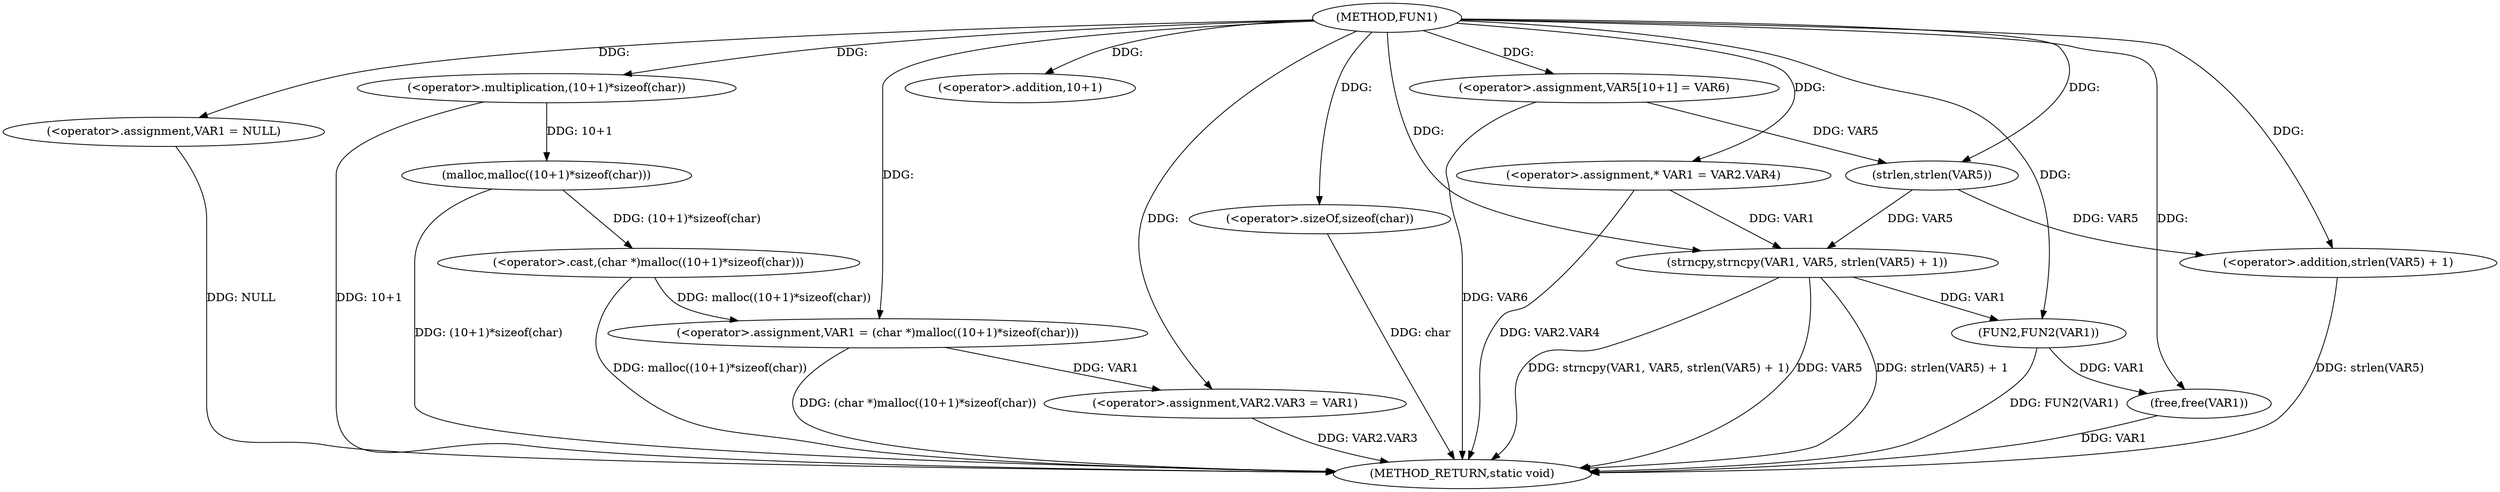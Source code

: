 digraph FUN1 {  
"1000100" [label = "(METHOD,FUN1)" ]
"1000146" [label = "(METHOD_RETURN,static void)" ]
"1000104" [label = "(<operator>.assignment,VAR1 = NULL)" ]
"1000107" [label = "(<operator>.assignment,VAR1 = (char *)malloc((10+1)*sizeof(char)))" ]
"1000109" [label = "(<operator>.cast,(char *)malloc((10+1)*sizeof(char)))" ]
"1000111" [label = "(malloc,malloc((10+1)*sizeof(char)))" ]
"1000112" [label = "(<operator>.multiplication,(10+1)*sizeof(char))" ]
"1000113" [label = "(<operator>.addition,10+1)" ]
"1000116" [label = "(<operator>.sizeOf,sizeof(char))" ]
"1000118" [label = "(<operator>.assignment,VAR2.VAR3 = VAR1)" ]
"1000125" [label = "(<operator>.assignment,* VAR1 = VAR2.VAR4)" ]
"1000132" [label = "(<operator>.assignment,VAR5[10+1] = VAR6)" ]
"1000135" [label = "(strncpy,strncpy(VAR1, VAR5, strlen(VAR5) + 1))" ]
"1000138" [label = "(<operator>.addition,strlen(VAR5) + 1)" ]
"1000139" [label = "(strlen,strlen(VAR5))" ]
"1000142" [label = "(FUN2,FUN2(VAR1))" ]
"1000144" [label = "(free,free(VAR1))" ]
  "1000116" -> "1000146"  [ label = "DDG: char"] 
  "1000142" -> "1000146"  [ label = "DDG: FUN2(VAR1)"] 
  "1000125" -> "1000146"  [ label = "DDG: VAR2.VAR4"] 
  "1000111" -> "1000146"  [ label = "DDG: (10+1)*sizeof(char)"] 
  "1000144" -> "1000146"  [ label = "DDG: VAR1"] 
  "1000135" -> "1000146"  [ label = "DDG: strlen(VAR5) + 1"] 
  "1000118" -> "1000146"  [ label = "DDG: VAR2.VAR3"] 
  "1000138" -> "1000146"  [ label = "DDG: strlen(VAR5)"] 
  "1000132" -> "1000146"  [ label = "DDG: VAR6"] 
  "1000135" -> "1000146"  [ label = "DDG: strncpy(VAR1, VAR5, strlen(VAR5) + 1)"] 
  "1000112" -> "1000146"  [ label = "DDG: 10+1"] 
  "1000109" -> "1000146"  [ label = "DDG: malloc((10+1)*sizeof(char))"] 
  "1000135" -> "1000146"  [ label = "DDG: VAR5"] 
  "1000104" -> "1000146"  [ label = "DDG: NULL"] 
  "1000107" -> "1000146"  [ label = "DDG: (char *)malloc((10+1)*sizeof(char))"] 
  "1000100" -> "1000104"  [ label = "DDG: "] 
  "1000109" -> "1000107"  [ label = "DDG: malloc((10+1)*sizeof(char))"] 
  "1000100" -> "1000107"  [ label = "DDG: "] 
  "1000111" -> "1000109"  [ label = "DDG: (10+1)*sizeof(char)"] 
  "1000112" -> "1000111"  [ label = "DDG: 10+1"] 
  "1000100" -> "1000112"  [ label = "DDG: "] 
  "1000100" -> "1000113"  [ label = "DDG: "] 
  "1000100" -> "1000116"  [ label = "DDG: "] 
  "1000107" -> "1000118"  [ label = "DDG: VAR1"] 
  "1000100" -> "1000118"  [ label = "DDG: "] 
  "1000100" -> "1000125"  [ label = "DDG: "] 
  "1000100" -> "1000132"  [ label = "DDG: "] 
  "1000125" -> "1000135"  [ label = "DDG: VAR1"] 
  "1000100" -> "1000135"  [ label = "DDG: "] 
  "1000139" -> "1000135"  [ label = "DDG: VAR5"] 
  "1000139" -> "1000138"  [ label = "DDG: VAR5"] 
  "1000132" -> "1000139"  [ label = "DDG: VAR5"] 
  "1000100" -> "1000139"  [ label = "DDG: "] 
  "1000100" -> "1000138"  [ label = "DDG: "] 
  "1000135" -> "1000142"  [ label = "DDG: VAR1"] 
  "1000100" -> "1000142"  [ label = "DDG: "] 
  "1000142" -> "1000144"  [ label = "DDG: VAR1"] 
  "1000100" -> "1000144"  [ label = "DDG: "] 
}
